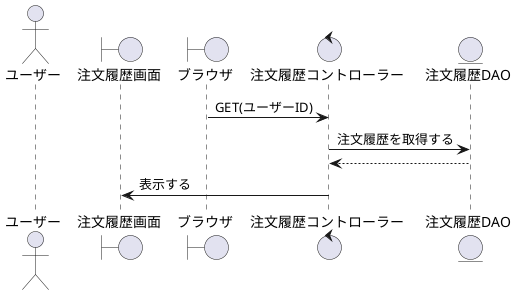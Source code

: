 @startuml 注文履歴を表示

actor    "ユーザー" as act
boundary "注文履歴画面" as order_history
boundary "ブラウザ" as brz
control  "注文履歴コントローラー" as order_history_c
entity   "注文履歴DAO" as order_history_dao

'-------------------------------------------------------------------------------------------

brz -> order_history_c : GET(ユーザーID)
order_history_c -> order_history_dao : 注文履歴を取得する
order_history_c <-- order_history_dao
order_history <- order_history_c : 表示する

@enduml
